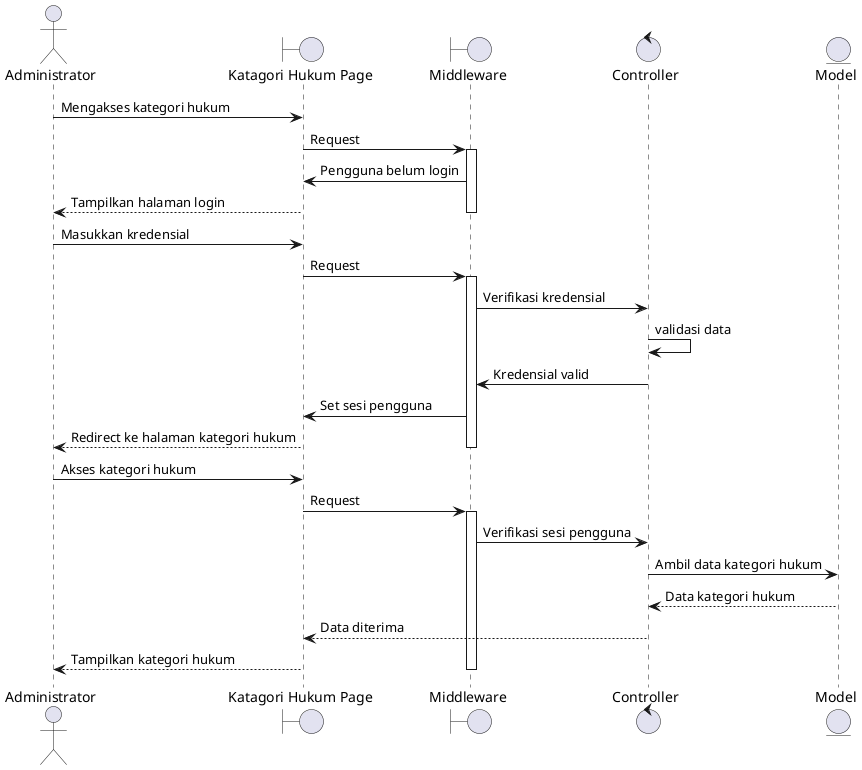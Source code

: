 @startuml

actor Administrator as admin
boundary "Katagori Hukum Page" as katagori
boundary "Middleware" as middleware
control "Controller" as controller
entity "Model" as model

admin -> katagori : Mengakses kategori hukum
katagori -> middleware : Request

activate middleware
middleware -> katagori : Pengguna belum login
katagori --> admin : Tampilkan halaman login
deactivate middleware

admin -> katagori : Masukkan kredensial
katagori -> middleware : Request

activate middleware
middleware -> controller : Verifikasi kredensial
        
controller -> controller : validasi data
        
controller -> middleware : Kredensial valid
middleware -> katagori : Set sesi pengguna
katagori --> admin : Redirect ke halaman kategori hukum
deactivate middleware


admin -> katagori : Akses kategori hukum
katagori -> middleware : Request
activate middleware
middleware -> controller : Verifikasi sesi pengguna
controller -> model : Ambil data kategori hukum
model --> controller : Data kategori hukum
controller --> katagori : Data diterima
katagori --> admin : Tampilkan kategori hukum
deactivate middleware

@enduml
